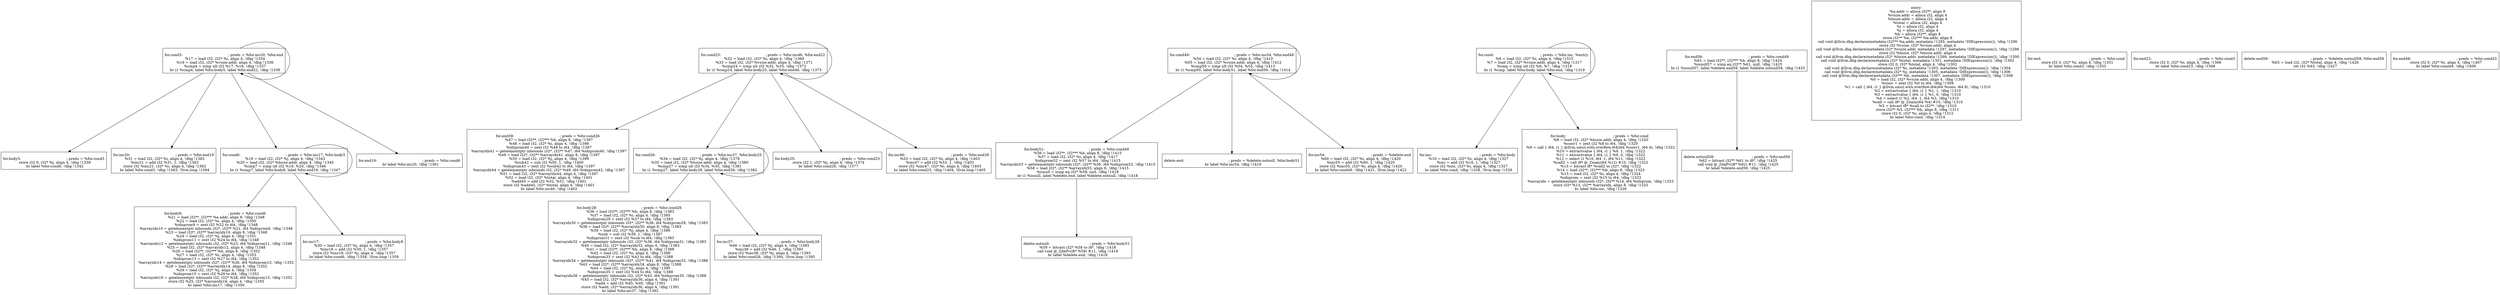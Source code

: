 
digraph G {


node38 [label="
for.body8:                                        ; preds = %for.cond6
  %21 = load i32**, i32*** %a.addr, align 8, !dbg !1348
  %22 = load i32, i32* %i, align 4, !dbg !1350
  %idxprom9 = zext i32 %22 to i64, !dbg !1348
  %arrayidx10 = getelementptr inbounds i32*, i32** %21, i64 %idxprom9, !dbg !1348
  %23 = load i32*, i32** %arrayidx10, align 8, !dbg !1348
  %24 = load i32, i32* %j, align 4, !dbg !1351
  %idxprom11 = zext i32 %24 to i64, !dbg !1348
  %arrayidx12 = getelementptr inbounds i32, i32* %23, i64 %idxprom11, !dbg !1348
  %25 = load i32, i32* %arrayidx12, align 4, !dbg !1348
  %26 = load i32**, i32*** %b, align 8, !dbg !1352
  %27 = load i32, i32* %i, align 4, !dbg !1353
  %idxprom13 = zext i32 %27 to i64, !dbg !1352
  %arrayidx14 = getelementptr inbounds i32*, i32** %26, i64 %idxprom13, !dbg !1352
  %28 = load i32*, i32** %arrayidx14, align 8, !dbg !1352
  %29 = load i32, i32* %j, align 4, !dbg !1354
  %idxprom15 = zext i32 %29 to i64, !dbg !1352
  %arrayidx16 = getelementptr inbounds i32, i32* %28, i64 %idxprom15, !dbg !1352
  store i32 %25, i32* %arrayidx16, align 4, !dbg !1355
  br label %for.inc17, !dbg !1356
",shape=rectangle ]
node37 [label="
for.inc17:                                        ; preds = %for.body8
  %30 = load i32, i32* %j, align 4, !dbg !1357
  %inc18 = add i32 %30, 1, !dbg !1357
  store i32 %inc18, i32* %j, align 4, !dbg !1357
  br label %for.cond6, !dbg !1358, !llvm.loop !1359
",shape=rectangle ]
node34 [label="
for.body28:                                       ; preds = %for.cond26
  %36 = load i32**, i32*** %b, align 8, !dbg !1383
  %37 = load i32, i32* %i, align 4, !dbg !1385
  %idxprom29 = zext i32 %37 to i64, !dbg !1383
  %arrayidx30 = getelementptr inbounds i32*, i32** %36, i64 %idxprom29, !dbg !1383
  %38 = load i32*, i32** %arrayidx30, align 8, !dbg !1383
  %39 = load i32, i32* %j, align 4, !dbg !1386
  %sub = sub i32 %39, 1, !dbg !1387
  %idxprom31 = zext i32 %sub to i64, !dbg !1383
  %arrayidx32 = getelementptr inbounds i32, i32* %38, i64 %idxprom31, !dbg !1383
  %40 = load i32, i32* %arrayidx32, align 4, !dbg !1383
  %41 = load i32**, i32*** %b, align 8, !dbg !1388
  %42 = load i32, i32* %i, align 4, !dbg !1389
  %idxprom33 = zext i32 %42 to i64, !dbg !1388
  %arrayidx34 = getelementptr inbounds i32*, i32** %41, i64 %idxprom33, !dbg !1388
  %43 = load i32*, i32** %arrayidx34, align 8, !dbg !1388
  %44 = load i32, i32* %j, align 4, !dbg !1390
  %idxprom35 = zext i32 %44 to i64, !dbg !1388
  %arrayidx36 = getelementptr inbounds i32, i32* %43, i64 %idxprom35, !dbg !1388
  %45 = load i32, i32* %arrayidx36, align 4, !dbg !1391
  %add = add i32 %45, %40, !dbg !1391
  store i32 %add, i32* %arrayidx36, align 4, !dbg !1391
  br label %for.inc37, !dbg !1392
",shape=rectangle ]
node30 [label="
for.body51:                                       ; preds = %for.cond49
  %56 = load i32**, i32*** %b, align 8, !dbg !1415
  %57 = load i32, i32* %i, align 4, !dbg !1417
  %idxprom52 = zext i32 %57 to i64, !dbg !1415
  %arrayidx53 = getelementptr inbounds i32*, i32** %56, i64 %idxprom52, !dbg !1415
  %58 = load i32*, i32** %arrayidx53, align 8, !dbg !1415
  %isnull = icmp eq i32* %58, null, !dbg !1418
  br i1 %isnull, label %delete.end, label %delete.notnull, !dbg !1418
",shape=rectangle ]
node28 [label="
for.inc:                                          ; preds = %for.body
  %16 = load i32, i32* %i, align 4, !dbg !1327
  %inc = add i32 %16, 1, !dbg !1327
  store i32 %inc, i32* %i, align 4, !dbg !1327
  br label %for.cond, !dbg !1328, !llvm.loop !1329
",shape=rectangle ]
node14 [label="
for.inc37:                                        ; preds = %for.body28
  %46 = load i32, i32* %j, align 4, !dbg !1393
  %inc38 = add i32 %46, 1, !dbg !1393
  store i32 %inc38, i32* %j, align 4, !dbg !1393
  br label %for.cond26, !dbg !1394, !llvm.loop !1395
",shape=rectangle ]
node25 [label="
for.end39:                                        ; preds = %for.cond26
  %47 = load i32**, i32*** %b, align 8, !dbg !1397
  %48 = load i32, i32* %i, align 4, !dbg !1398
  %idxprom40 = zext i32 %48 to i64, !dbg !1397
  %arrayidx41 = getelementptr inbounds i32*, i32** %47, i64 %idxprom40, !dbg !1397
  %49 = load i32*, i32** %arrayidx41, align 8, !dbg !1397
  %50 = load i32, i32* %j, align 4, !dbg !1399
  %sub42 = sub i32 %50, 1, !dbg !1400
  %idxprom43 = zext i32 %sub42 to i64, !dbg !1397
  %arrayidx44 = getelementptr inbounds i32, i32* %49, i64 %idxprom43, !dbg !1397
  %51 = load i32, i32* %arrayidx44, align 4, !dbg !1397
  %52 = load i32, i32* %total, align 4, !dbg !1401
  %add45 = add i32 %52, %51, !dbg !1401
  store i32 %add45, i32* %total, align 4, !dbg !1401
  br label %for.inc46, !dbg !1402
",shape=rectangle ]
node13 [label="
for.cond49:                                       ; preds = %for.inc54, %for.end48
  %54 = load i32, i32* %i, align 4, !dbg !1410
  %55 = load i32, i32* %vsize.addr, align 4, !dbg !1412
  %cmp50 = icmp ult i32 %54, %55, !dbg !1413
  br i1 %cmp50, label %for.body51, label %for.end56, !dbg !1414
",shape=rectangle ]
node32 [label="
for.end56:                                        ; preds = %for.cond49
  %61 = load i32**, i32*** %b, align 8, !dbg !1424
  %isnull57 = icmp eq i32** %61, null, !dbg !1425
  br i1 %isnull57, label %delete.end59, label %delete.notnull58, !dbg !1425
",shape=rectangle ]
node12 [label="
delete.end:                                       ; preds = %delete.notnull, %for.body51
  br label %for.inc54, !dbg !1419
",shape=rectangle ]
node36 [label="
entry:
  %a.addr = alloca i32**, align 8
  %vsize.addr = alloca i32, align 4
  %hsize.addr = alloca i32, align 4
  %total = alloca i32, align 4
  %i = alloca i32, align 4
  %j = alloca i32, align 4
  %b = alloca i32**, align 8
  store i32** %a, i32*** %a.addr, align 8
  call void @llvm.dbg.declare(metadata i32*** %a.addr, metadata !1295, metadata !DIExpression()), !dbg !1296
  store i32 %vsize, i32* %vsize.addr, align 4
  call void @llvm.dbg.declare(metadata i32* %vsize.addr, metadata !1297, metadata !DIExpression()), !dbg !1298
  store i32 %hsize, i32* %hsize.addr, align 4
  call void @llvm.dbg.declare(metadata i32* %hsize.addr, metadata !1299, metadata !DIExpression()), !dbg !1300
  call void @llvm.dbg.declare(metadata i32* %total, metadata !1301, metadata !DIExpression()), !dbg !1302
  store i32 0, i32* %total, align 4, !dbg !1302
  call void @llvm.dbg.declare(metadata i32* %i, metadata !1303, metadata !DIExpression()), !dbg !1304
  call void @llvm.dbg.declare(metadata i32* %j, metadata !1305, metadata !DIExpression()), !dbg !1306
  call void @llvm.dbg.declare(metadata i32*** %b, metadata !1307, metadata !DIExpression()), !dbg !1308
  %0 = load i32, i32* %vsize.addr, align 4, !dbg !1309
  %conv = zext i32 %0 to i64, !dbg !1309
  %1 = call { i64, i1 } @llvm.umul.with.overflow.i64(i64 %conv, i64 8), !dbg !1310
  %2 = extractvalue { i64, i1 } %1, 1, !dbg !1310
  %3 = extractvalue { i64, i1 } %1, 0, !dbg !1310
  %4 = select i1 %2, i64 -1, i64 %3, !dbg !1310
  %call = call i8* @_Znam(i64 %4) #10, !dbg !1310
  %5 = bitcast i8* %call to i32**, !dbg !1310
  store i32** %5, i32*** %b, align 8, !dbg !1311
  store i32 0, i32* %i, align 4, !dbg !1312
  br label %for.cond, !dbg !1314
",shape=rectangle ]
node27 [label="
for.body5:                                        ; preds = %for.cond3
  store i32 0, i32* %j, align 4, !dbg !1339
  br label %for.cond6, !dbg !1342
",shape=rectangle ]
node16 [label="
delete.notnull58:                                 ; preds = %for.end56
  %62 = bitcast i32** %61 to i8*, !dbg !1425
  call void @_ZdaPv(i8* %62) #11, !dbg !1425
  br label %delete.end59, !dbg !1425
",shape=rectangle ]
node19 [label="
for.end:                                          ; preds = %for.cond
  store i32 0, i32* %i, align 4, !dbg !1331
  br label %for.cond3, !dbg !1333
",shape=rectangle ]
node26 [label="
for.end22:                                        ; preds = %for.cond3
  store i32 0, i32* %i, align 4, !dbg !1366
  br label %for.cond23, !dbg !1368
",shape=rectangle ]
node15 [label="
for.cond26:                                       ; preds = %for.inc37, %for.body25
  %34 = load i32, i32* %j, align 4, !dbg !1378
  %35 = load i32, i32* %hsize.addr, align 4, !dbg !1380
  %cmp27 = icmp ult i32 %34, %35, !dbg !1381
  br i1 %cmp27, label %for.body28, label %for.end39, !dbg !1382
",shape=rectangle ]
node23 [label="
for.body:                                         ; preds = %for.cond
  %8 = load i32, i32* %hsize.addr, align 4, !dbg !1320
  %conv1 = zext i32 %8 to i64, !dbg !1320
  %9 = call { i64, i1 } @llvm.umul.with.overflow.i64(i64 %conv1, i64 4), !dbg !1322
  %10 = extractvalue { i64, i1 } %9, 1, !dbg !1322
  %11 = extractvalue { i64, i1 } %9, 0, !dbg !1322
  %12 = select i1 %10, i64 -1, i64 %11, !dbg !1322
  %call2 = call i8* @_Znam(i64 %12) #10, !dbg !1322
  %13 = bitcast i8* %call2 to i32*, !dbg !1322
  %14 = load i32**, i32*** %b, align 8, !dbg !1323
  %15 = load i32, i32* %i, align 4, !dbg !1324
  %idxprom = zext i32 %15 to i64, !dbg !1323
  %arrayidx = getelementptr inbounds i32*, i32** %14, i64 %idxprom, !dbg !1323
  store i32* %13, i32** %arrayidx, align 8, !dbg !1325
  br label %for.inc, !dbg !1326
",shape=rectangle ]
node10 [label="
delete.end59:                                     ; preds = %delete.notnull58, %for.end56
  %63 = load i32, i32* %total, align 4, !dbg !1426
  ret i32 %63, !dbg !1427
",shape=rectangle ]
node24 [label="
for.cond:                                         ; preds = %for.inc, %entry
  %6 = load i32, i32* %i, align 4, !dbg !1315
  %7 = load i32, i32* %vsize.addr, align 4, !dbg !1317
  %cmp = icmp ult i32 %6, %7, !dbg !1318
  br i1 %cmp, label %for.body, label %for.end, !dbg !1319
",shape=rectangle ]
node11 [label="
delete.notnull:                                   ; preds = %for.body51
  %59 = bitcast i32* %58 to i8*, !dbg !1418
  call void @_ZdaPv(i8* %59) #11, !dbg !1418
  br label %delete.end, !dbg !1418
",shape=rectangle ]
node18 [label="
for.body25:                                       ; preds = %for.cond23
  store i32 1, i32* %j, align 4, !dbg !1374
  br label %for.cond26, !dbg !1377
",shape=rectangle ]
node33 [label="
for.cond23:                                       ; preds = %for.inc46, %for.end22
  %32 = load i32, i32* %i, align 4, !dbg !1369
  %33 = load i32, i32* %vsize.addr, align 4, !dbg !1371
  %cmp24 = icmp ult i32 %32, %33, !dbg !1372
  br i1 %cmp24, label %for.body25, label %for.end48, !dbg !1373
",shape=rectangle ]
node22 [label="
for.inc20:                                        ; preds = %for.end19
  %31 = load i32, i32* %i, align 4, !dbg !1362
  %inc21 = add i32 %31, 1, !dbg !1362
  store i32 %inc21, i32* %i, align 4, !dbg !1362
  br label %for.cond3, !dbg !1363, !llvm.loop !1364
",shape=rectangle ]
node31 [label="
for.cond3:                                        ; preds = %for.inc20, %for.end
  %17 = load i32, i32* %i, align 4, !dbg !1334
  %18 = load i32, i32* %vsize.addr, align 4, !dbg !1336
  %cmp4 = icmp ult i32 %17, %18, !dbg !1337
  br i1 %cmp4, label %for.body5, label %for.end22, !dbg !1338
",shape=rectangle ]
node17 [label="
for.end48:                                        ; preds = %for.cond23
  store i32 0, i32* %i, align 4, !dbg !1407
  br label %for.cond49, !dbg !1409
",shape=rectangle ]
node29 [label="
for.inc54:                                        ; preds = %delete.end
  %60 = load i32, i32* %i, align 4, !dbg !1420
  %inc55 = add i32 %60, 1, !dbg !1420
  store i32 %inc55, i32* %i, align 4, !dbg !1420
  br label %for.cond49, !dbg !1421, !llvm.loop !1422
",shape=rectangle ]
node20 [label="
for.cond6:                                        ; preds = %for.inc17, %for.body5
  %19 = load i32, i32* %j, align 4, !dbg !1343
  %20 = load i32, i32* %hsize.addr, align 4, !dbg !1345
  %cmp7 = icmp ult i32 %19, %20, !dbg !1346
  br i1 %cmp7, label %for.body8, label %for.end19, !dbg !1347
",shape=rectangle ]
node35 [label="
for.inc46:                                        ; preds = %for.end39
  %53 = load i32, i32* %i, align 4, !dbg !1403
  %inc47 = add i32 %53, 1, !dbg !1403
  store i32 %inc47, i32* %i, align 4, !dbg !1403
  br label %for.cond23, !dbg !1404, !llvm.loop !1405
",shape=rectangle ]
node21 [label="
for.end19:                                        ; preds = %for.cond6
  br label %for.inc20, !dbg !1361
",shape=rectangle ]

node20->node37 [ ]
node31->node21 [ ]
node33->node25 [ ]
node31->node27 [ ]
node33->node33 [ ]
node24->node28 [ ]
node32->node16 [ ]
node31->node20 [ ]
node15->node15 [ ]
node13->node29 [ ]
node33->node15 [ ]
node30->node11 [ ]
node15->node34 [ ]
node15->node14 [ ]
node33->node35 [ ]
node24->node23 [ ]
node20->node38 [ ]
node33->node18 [ ]
node13->node30 [ ]
node20->node20 [ ]
node31->node22 [ ]
node13->node12 [ ]
node24->node24 [ ]
node13->node13 [ ]
node31->node31 [ ]


}
